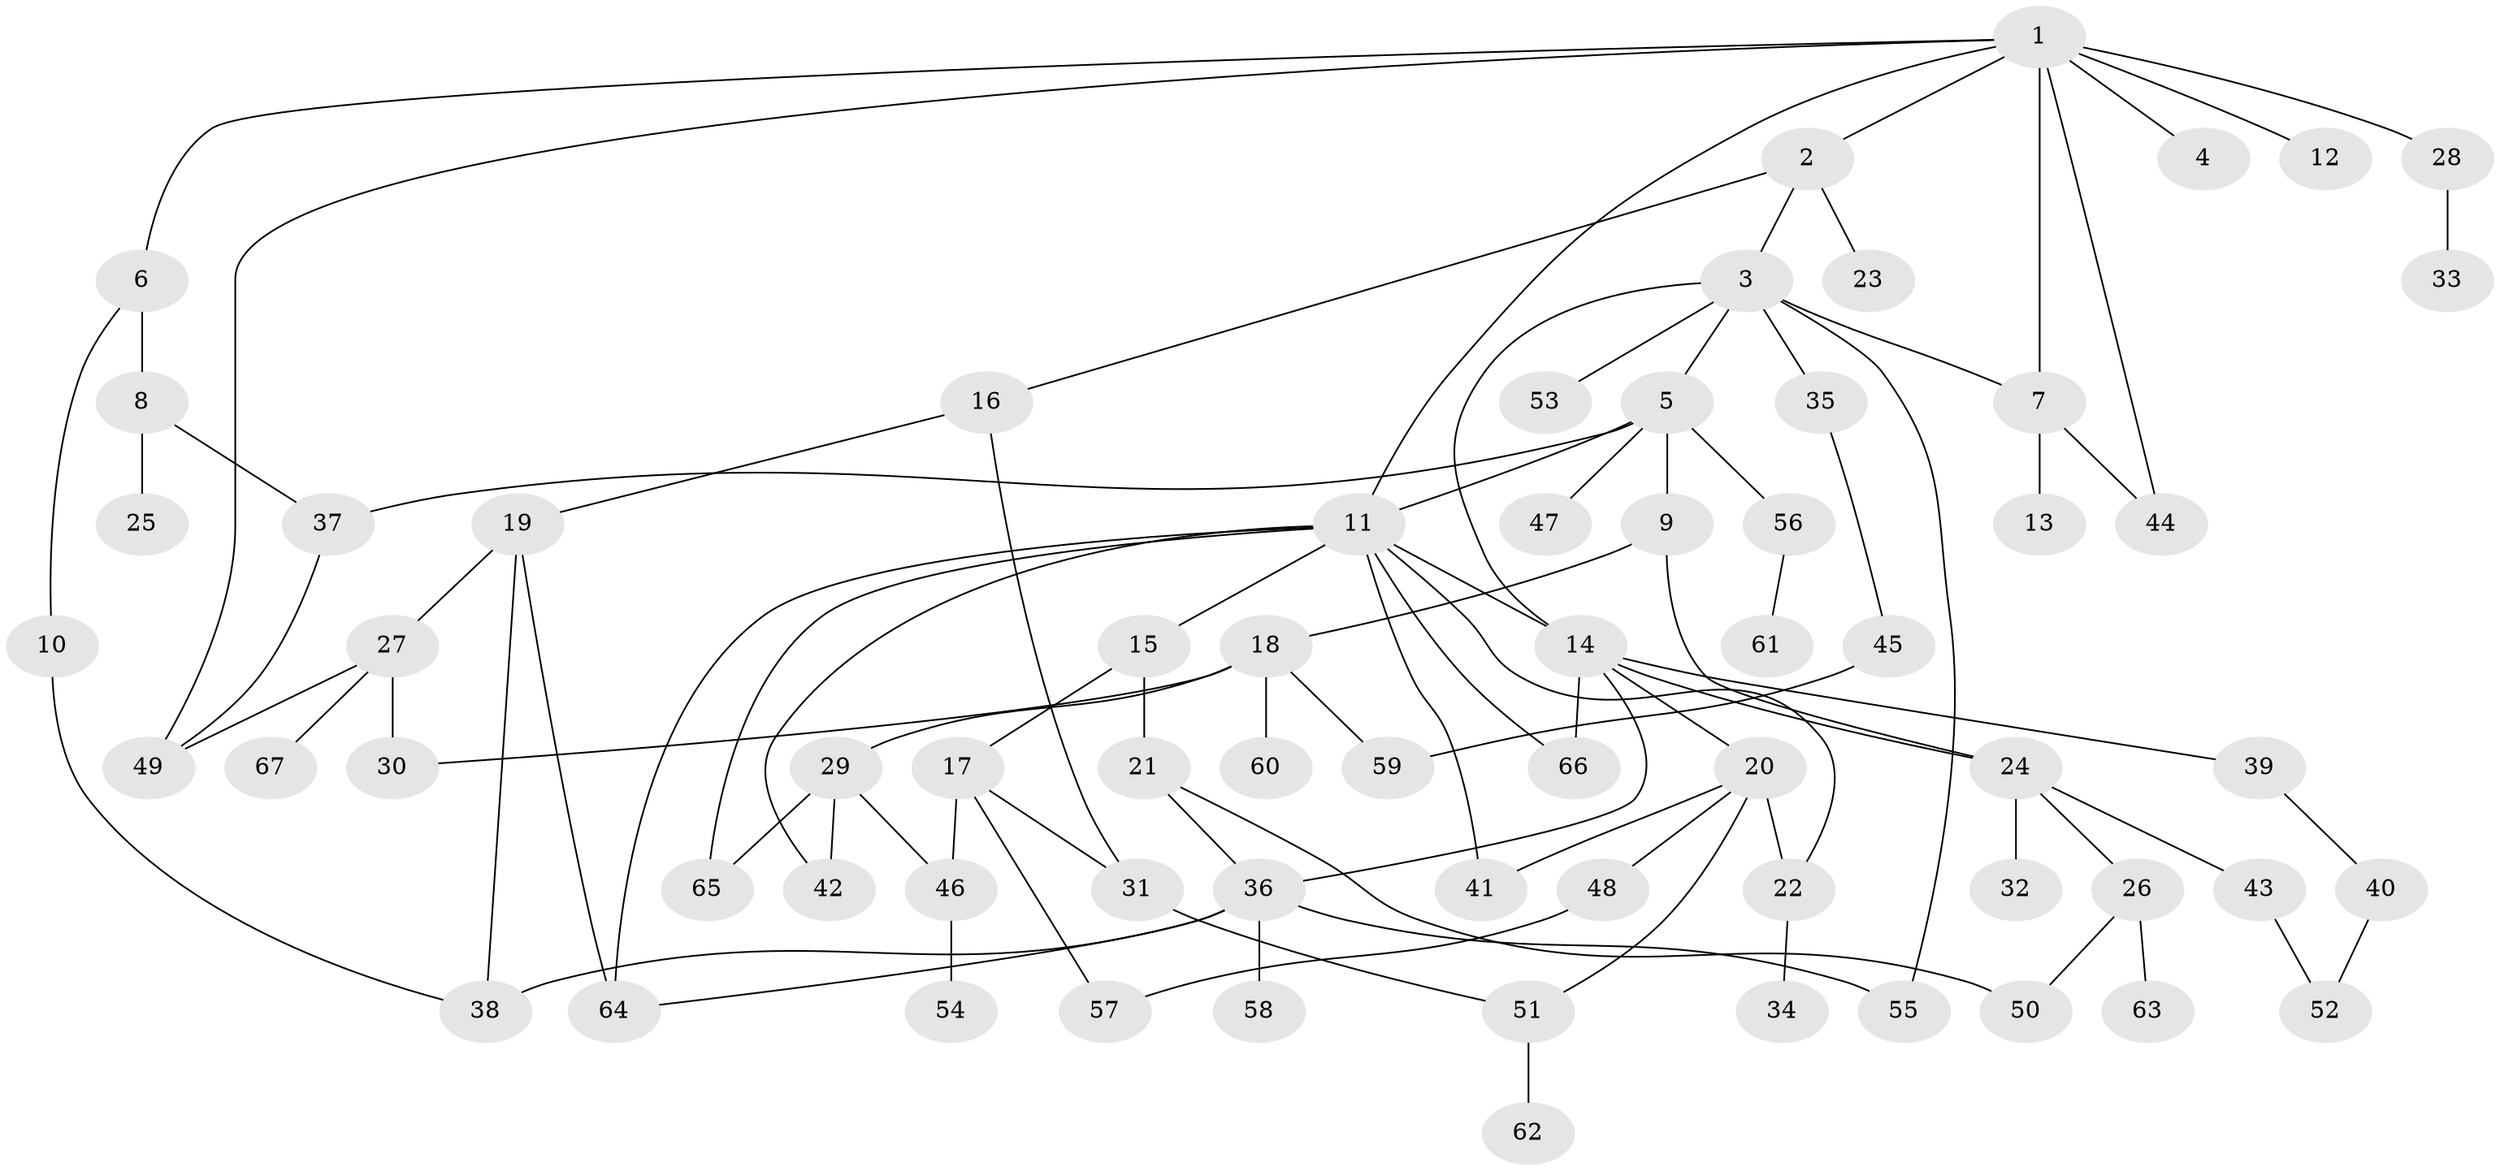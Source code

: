 // coarse degree distribution, {14: 0.05, 4: 0.05, 5: 0.05, 7: 0.1, 3: 0.05, 2: 0.25, 1: 0.35, 9: 0.05, 6: 0.05}
// Generated by graph-tools (version 1.1) at 2025/17/03/04/25 18:17:05]
// undirected, 67 vertices, 93 edges
graph export_dot {
graph [start="1"]
  node [color=gray90,style=filled];
  1;
  2;
  3;
  4;
  5;
  6;
  7;
  8;
  9;
  10;
  11;
  12;
  13;
  14;
  15;
  16;
  17;
  18;
  19;
  20;
  21;
  22;
  23;
  24;
  25;
  26;
  27;
  28;
  29;
  30;
  31;
  32;
  33;
  34;
  35;
  36;
  37;
  38;
  39;
  40;
  41;
  42;
  43;
  44;
  45;
  46;
  47;
  48;
  49;
  50;
  51;
  52;
  53;
  54;
  55;
  56;
  57;
  58;
  59;
  60;
  61;
  62;
  63;
  64;
  65;
  66;
  67;
  1 -- 2;
  1 -- 4;
  1 -- 6;
  1 -- 11;
  1 -- 12;
  1 -- 28;
  1 -- 44;
  1 -- 49;
  1 -- 7;
  2 -- 3;
  2 -- 16;
  2 -- 23;
  3 -- 5;
  3 -- 7;
  3 -- 35;
  3 -- 53;
  3 -- 55;
  3 -- 14;
  5 -- 9;
  5 -- 47;
  5 -- 56;
  5 -- 11;
  5 -- 37;
  6 -- 8;
  6 -- 10;
  7 -- 13;
  7 -- 44;
  8 -- 25;
  8 -- 37;
  9 -- 18;
  9 -- 24;
  10 -- 38;
  11 -- 14;
  11 -- 15;
  11 -- 22;
  11 -- 64;
  11 -- 65;
  11 -- 66;
  11 -- 42;
  11 -- 41;
  14 -- 20;
  14 -- 24;
  14 -- 36;
  14 -- 39;
  14 -- 66;
  15 -- 17;
  15 -- 21;
  16 -- 19;
  16 -- 31;
  17 -- 31;
  17 -- 46;
  17 -- 57;
  18 -- 29;
  18 -- 30;
  18 -- 60;
  18 -- 59;
  19 -- 27;
  19 -- 38;
  19 -- 64;
  20 -- 41;
  20 -- 48;
  20 -- 51;
  20 -- 22;
  21 -- 50;
  21 -- 36;
  22 -- 34;
  24 -- 26;
  24 -- 32;
  24 -- 43;
  26 -- 63;
  26 -- 50;
  27 -- 67;
  27 -- 30;
  27 -- 49;
  28 -- 33;
  29 -- 42;
  29 -- 46;
  29 -- 65;
  31 -- 51;
  35 -- 45;
  36 -- 38;
  36 -- 55;
  36 -- 58;
  36 -- 64;
  37 -- 49;
  39 -- 40;
  40 -- 52;
  43 -- 52;
  45 -- 59;
  46 -- 54;
  48 -- 57;
  51 -- 62;
  56 -- 61;
}
